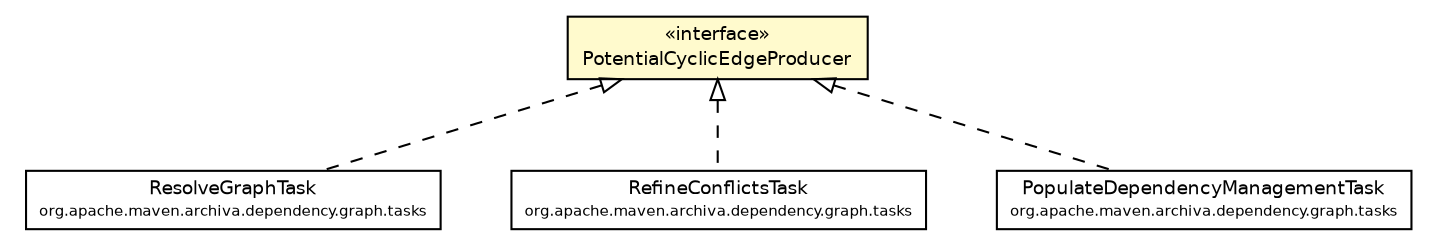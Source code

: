 #!/usr/local/bin/dot
#
# Class diagram 
# Generated by UmlGraph version 4.6 (http://www.spinellis.gr/sw/umlgraph)
#

digraph G {
	edge [fontname="Helvetica",fontsize=10,labelfontname="Helvetica",labelfontsize=10];
	node [fontname="Helvetica",fontsize=10,shape=plaintext];
	// org.apache.maven.archiva.dependency.graph.PotentialCyclicEdgeProducer
	c121894 [label=<<table border="0" cellborder="1" cellspacing="0" cellpadding="2" port="p" bgcolor="lemonChiffon" href="./PotentialCyclicEdgeProducer.html">
		<tr><td><table border="0" cellspacing="0" cellpadding="1">
			<tr><td> &laquo;interface&raquo; </td></tr>
			<tr><td> PotentialCyclicEdgeProducer </td></tr>
		</table></td></tr>
		</table>>, fontname="Helvetica", fontcolor="black", fontsize=9.0];
	// org.apache.maven.archiva.dependency.graph.tasks.ResolveGraphTask
	c121922 [label=<<table border="0" cellborder="1" cellspacing="0" cellpadding="2" port="p" href="./tasks/ResolveGraphTask.html">
		<tr><td><table border="0" cellspacing="0" cellpadding="1">
			<tr><td> ResolveGraphTask </td></tr>
			<tr><td><font point-size="7.0"> org.apache.maven.archiva.dependency.graph.tasks </font></td></tr>
		</table></td></tr>
		</table>>, fontname="Helvetica", fontcolor="black", fontsize=9.0];
	// org.apache.maven.archiva.dependency.graph.tasks.RefineConflictsTask
	c121924 [label=<<table border="0" cellborder="1" cellspacing="0" cellpadding="2" port="p" href="./tasks/RefineConflictsTask.html">
		<tr><td><table border="0" cellspacing="0" cellpadding="1">
			<tr><td> RefineConflictsTask </td></tr>
			<tr><td><font point-size="7.0"> org.apache.maven.archiva.dependency.graph.tasks </font></td></tr>
		</table></td></tr>
		</table>>, fontname="Helvetica", fontcolor="black", fontsize=9.0];
	// org.apache.maven.archiva.dependency.graph.tasks.PopulateDependencyManagementTask
	c121932 [label=<<table border="0" cellborder="1" cellspacing="0" cellpadding="2" port="p" href="./tasks/PopulateDependencyManagementTask.html">
		<tr><td><table border="0" cellspacing="0" cellpadding="1">
			<tr><td> PopulateDependencyManagementTask </td></tr>
			<tr><td><font point-size="7.0"> org.apache.maven.archiva.dependency.graph.tasks </font></td></tr>
		</table></td></tr>
		</table>>, fontname="Helvetica", fontcolor="black", fontsize=9.0];
	//org.apache.maven.archiva.dependency.graph.tasks.ResolveGraphTask implements org.apache.maven.archiva.dependency.graph.PotentialCyclicEdgeProducer
	c121894:p -> c121922:p [dir=back,arrowtail=empty,style=dashed];
	//org.apache.maven.archiva.dependency.graph.tasks.RefineConflictsTask implements org.apache.maven.archiva.dependency.graph.PotentialCyclicEdgeProducer
	c121894:p -> c121924:p [dir=back,arrowtail=empty,style=dashed];
	//org.apache.maven.archiva.dependency.graph.tasks.PopulateDependencyManagementTask implements org.apache.maven.archiva.dependency.graph.PotentialCyclicEdgeProducer
	c121894:p -> c121932:p [dir=back,arrowtail=empty,style=dashed];
}

